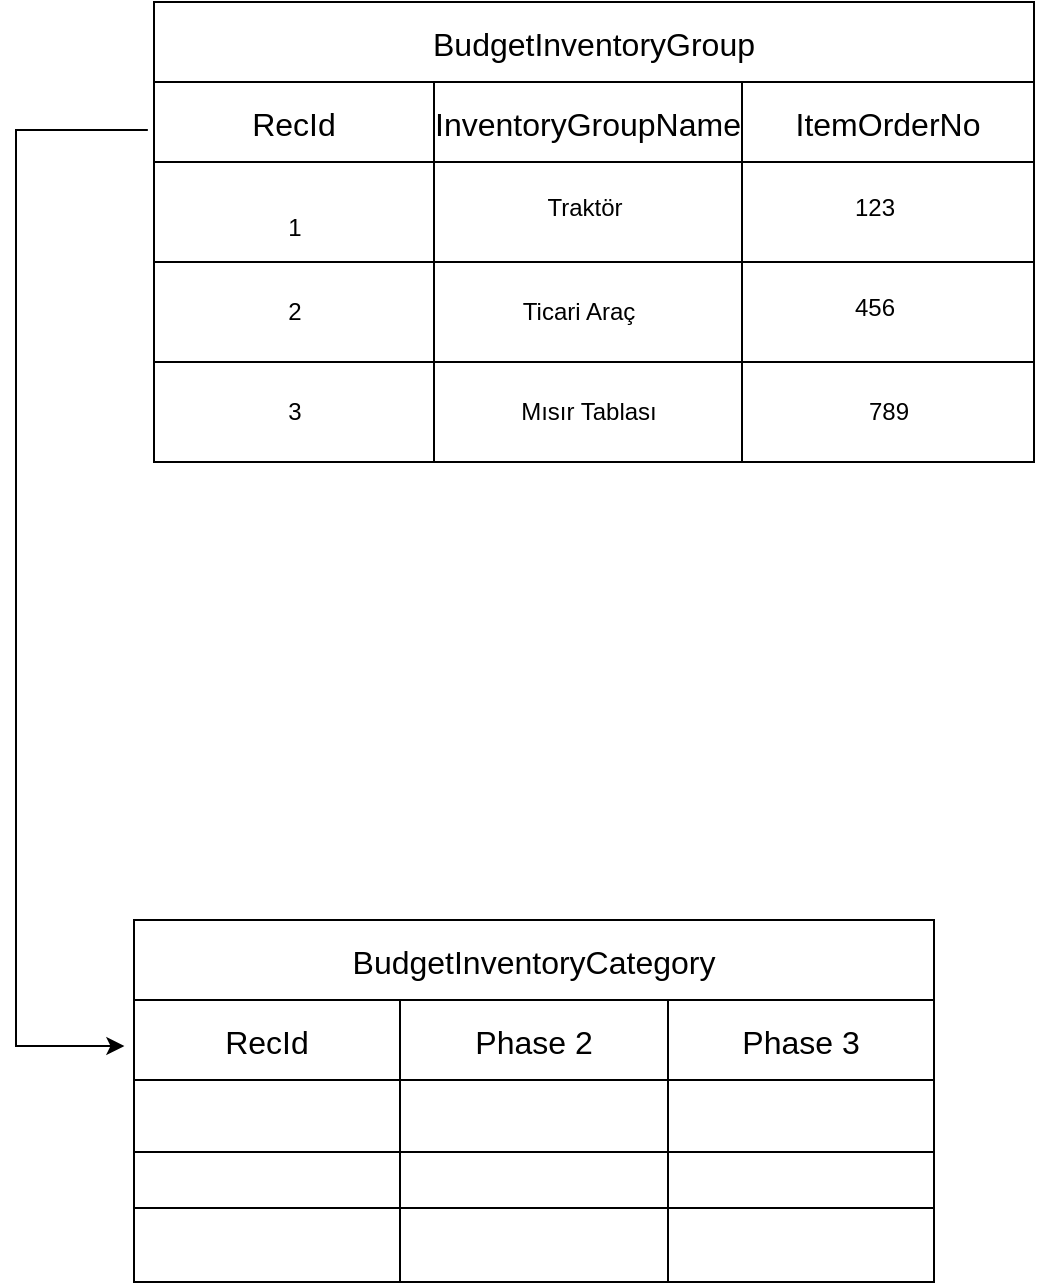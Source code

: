 <mxfile version="21.6.8" type="github">
  <diagram id="C5RBs43oDa-KdzZeNtuy" name="Page-1">
    <mxGraphModel dx="1434" dy="750" grid="1" gridSize="10" guides="1" tooltips="1" connect="1" arrows="1" fold="1" page="1" pageScale="1" pageWidth="827" pageHeight="1169" math="0" shadow="0">
      <root>
        <mxCell id="WIyWlLk6GJQsqaUBKTNV-0" />
        <mxCell id="WIyWlLk6GJQsqaUBKTNV-1" parent="WIyWlLk6GJQsqaUBKTNV-0" />
        <mxCell id="_sI9fXl2GTtRrqDUZF84-5" style="edgeStyle=orthogonalEdgeStyle;rounded=0;orthogonalLoop=1;jettySize=auto;html=1;exitX=0.5;exitY=1;exitDx=0;exitDy=0;" edge="1" parent="WIyWlLk6GJQsqaUBKTNV-1">
          <mxGeometry relative="1" as="geometry">
            <mxPoint x="245" y="610" as="sourcePoint" />
            <mxPoint x="245" y="610" as="targetPoint" />
          </mxGeometry>
        </mxCell>
        <mxCell id="_sI9fXl2GTtRrqDUZF84-6" style="edgeStyle=orthogonalEdgeStyle;rounded=0;orthogonalLoop=1;jettySize=auto;html=1;exitX=0.5;exitY=1;exitDx=0;exitDy=0;" edge="1" parent="WIyWlLk6GJQsqaUBKTNV-1">
          <mxGeometry relative="1" as="geometry">
            <mxPoint x="245" y="610" as="sourcePoint" />
            <mxPoint x="245" y="610" as="targetPoint" />
          </mxGeometry>
        </mxCell>
        <mxCell id="_sI9fXl2GTtRrqDUZF84-86" value="BudgetInventoryGroup" style="shape=table;childLayout=tableLayout;startSize=40;collapsible=0;recursiveResize=0;expand=0;fontSize=16;" vertex="1" parent="WIyWlLk6GJQsqaUBKTNV-1">
          <mxGeometry x="150" y="310" width="440" height="230" as="geometry" />
        </mxCell>
        <mxCell id="_sI9fXl2GTtRrqDUZF84-87" value="" style="shape=tableRow;horizontal=0;swimlaneHead=0;swimlaneBody=0;top=0;left=0;strokeColor=inherit;bottom=0;right=0;dropTarget=0;fontStyle=0;fillColor=none;points=[[0,0.5],[1,0.5]];portConstraint=eastwest;startSize=0;collapsible=0;recursiveResize=0;expand=0;fontSize=16;" vertex="1" parent="_sI9fXl2GTtRrqDUZF84-86">
          <mxGeometry y="40" width="440" height="90" as="geometry" />
        </mxCell>
        <mxCell id="_sI9fXl2GTtRrqDUZF84-88" value="RecId" style="swimlane;swimlaneHead=0;swimlaneBody=0;fontStyle=0;strokeColor=inherit;connectable=0;fillColor=none;startSize=40;collapsible=0;recursiveResize=0;expand=0;fontSize=16;" vertex="1" parent="_sI9fXl2GTtRrqDUZF84-87">
          <mxGeometry width="140" height="90" as="geometry">
            <mxRectangle width="140" height="90" as="alternateBounds" />
          </mxGeometry>
        </mxCell>
        <mxCell id="_sI9fXl2GTtRrqDUZF84-89" value="InventoryGroupName" style="swimlane;swimlaneHead=0;swimlaneBody=0;fontStyle=0;strokeColor=inherit;connectable=0;fillColor=none;startSize=40;collapsible=0;recursiveResize=0;expand=0;fontSize=16;" vertex="1" parent="_sI9fXl2GTtRrqDUZF84-87">
          <mxGeometry x="140" width="154" height="90" as="geometry">
            <mxRectangle width="154" height="90" as="alternateBounds" />
          </mxGeometry>
        </mxCell>
        <mxCell id="_sI9fXl2GTtRrqDUZF84-102" value="Traktör" style="text;html=1;align=center;verticalAlign=middle;resizable=0;points=[];autosize=1;strokeColor=none;fillColor=none;" vertex="1" parent="_sI9fXl2GTtRrqDUZF84-89">
          <mxGeometry x="45" y="48" width="60" height="30" as="geometry" />
        </mxCell>
        <mxCell id="_sI9fXl2GTtRrqDUZF84-90" value="ItemOrderNo" style="swimlane;swimlaneHead=0;swimlaneBody=0;fontStyle=0;strokeColor=inherit;connectable=0;fillColor=none;startSize=40;collapsible=0;recursiveResize=0;expand=0;fontSize=16;" vertex="1" parent="_sI9fXl2GTtRrqDUZF84-87">
          <mxGeometry x="294" width="146" height="90" as="geometry">
            <mxRectangle width="146" height="90" as="alternateBounds" />
          </mxGeometry>
        </mxCell>
        <mxCell id="_sI9fXl2GTtRrqDUZF84-106" value="123" style="text;html=1;align=center;verticalAlign=middle;resizable=0;points=[];autosize=1;strokeColor=none;fillColor=none;" vertex="1" parent="_sI9fXl2GTtRrqDUZF84-90">
          <mxGeometry x="46" y="48" width="40" height="30" as="geometry" />
        </mxCell>
        <mxCell id="_sI9fXl2GTtRrqDUZF84-91" value="" style="shape=tableRow;horizontal=0;swimlaneHead=0;swimlaneBody=0;top=0;left=0;strokeColor=inherit;bottom=0;right=0;dropTarget=0;fontStyle=0;fillColor=none;points=[[0,0.5],[1,0.5]];portConstraint=eastwest;startSize=0;collapsible=0;recursiveResize=0;expand=0;fontSize=16;" vertex="1" parent="_sI9fXl2GTtRrqDUZF84-86">
          <mxGeometry y="130" width="440" height="50" as="geometry" />
        </mxCell>
        <mxCell id="_sI9fXl2GTtRrqDUZF84-92" value="" style="swimlane;swimlaneHead=0;swimlaneBody=0;fontStyle=0;connectable=0;strokeColor=inherit;fillColor=none;startSize=0;collapsible=0;recursiveResize=0;expand=0;fontSize=16;" vertex="1" parent="_sI9fXl2GTtRrqDUZF84-91">
          <mxGeometry width="140" height="50" as="geometry">
            <mxRectangle width="140" height="50" as="alternateBounds" />
          </mxGeometry>
        </mxCell>
        <mxCell id="_sI9fXl2GTtRrqDUZF84-100" value="2" style="text;html=1;align=center;verticalAlign=middle;resizable=0;points=[];autosize=1;strokeColor=none;fillColor=none;" vertex="1" parent="_sI9fXl2GTtRrqDUZF84-92">
          <mxGeometry x="55" y="10" width="30" height="30" as="geometry" />
        </mxCell>
        <mxCell id="_sI9fXl2GTtRrqDUZF84-93" value="" style="swimlane;swimlaneHead=0;swimlaneBody=0;fontStyle=0;connectable=0;strokeColor=inherit;fillColor=none;startSize=0;collapsible=0;recursiveResize=0;expand=0;fontSize=16;" vertex="1" parent="_sI9fXl2GTtRrqDUZF84-91">
          <mxGeometry x="140" width="154" height="50" as="geometry">
            <mxRectangle width="154" height="50" as="alternateBounds" />
          </mxGeometry>
        </mxCell>
        <mxCell id="_sI9fXl2GTtRrqDUZF84-103" value="Ticari Araç" style="text;html=1;align=center;verticalAlign=middle;resizable=0;points=[];autosize=1;strokeColor=none;fillColor=none;" vertex="1" parent="_sI9fXl2GTtRrqDUZF84-93">
          <mxGeometry x="32" y="10" width="80" height="30" as="geometry" />
        </mxCell>
        <mxCell id="_sI9fXl2GTtRrqDUZF84-94" value="" style="swimlane;swimlaneHead=0;swimlaneBody=0;fontStyle=0;connectable=0;strokeColor=inherit;fillColor=none;startSize=0;collapsible=0;recursiveResize=0;expand=0;fontSize=16;" vertex="1" parent="_sI9fXl2GTtRrqDUZF84-91">
          <mxGeometry x="294" width="146" height="50" as="geometry">
            <mxRectangle width="146" height="50" as="alternateBounds" />
          </mxGeometry>
        </mxCell>
        <mxCell id="_sI9fXl2GTtRrqDUZF84-95" value="" style="shape=tableRow;horizontal=0;swimlaneHead=0;swimlaneBody=0;top=0;left=0;strokeColor=inherit;bottom=0;right=0;dropTarget=0;fontStyle=0;fillColor=none;points=[[0,0.5],[1,0.5]];portConstraint=eastwest;startSize=0;collapsible=0;recursiveResize=0;expand=0;fontSize=16;" vertex="1" parent="_sI9fXl2GTtRrqDUZF84-86">
          <mxGeometry y="180" width="440" height="50" as="geometry" />
        </mxCell>
        <mxCell id="_sI9fXl2GTtRrqDUZF84-96" value="" style="swimlane;swimlaneHead=0;swimlaneBody=0;fontStyle=0;connectable=0;strokeColor=inherit;fillColor=none;startSize=0;collapsible=0;recursiveResize=0;expand=0;fontSize=16;" vertex="1" parent="_sI9fXl2GTtRrqDUZF84-95">
          <mxGeometry width="140" height="50" as="geometry">
            <mxRectangle width="140" height="50" as="alternateBounds" />
          </mxGeometry>
        </mxCell>
        <mxCell id="_sI9fXl2GTtRrqDUZF84-101" value="3" style="text;html=1;align=center;verticalAlign=middle;resizable=0;points=[];autosize=1;strokeColor=none;fillColor=none;" vertex="1" parent="_sI9fXl2GTtRrqDUZF84-96">
          <mxGeometry x="55" y="10" width="30" height="30" as="geometry" />
        </mxCell>
        <mxCell id="_sI9fXl2GTtRrqDUZF84-97" value="" style="swimlane;swimlaneHead=0;swimlaneBody=0;fontStyle=0;connectable=0;strokeColor=inherit;fillColor=none;startSize=0;collapsible=0;recursiveResize=0;expand=0;fontSize=16;" vertex="1" parent="_sI9fXl2GTtRrqDUZF84-95">
          <mxGeometry x="140" width="154" height="50" as="geometry">
            <mxRectangle width="154" height="50" as="alternateBounds" />
          </mxGeometry>
        </mxCell>
        <mxCell id="_sI9fXl2GTtRrqDUZF84-105" value="Mısır Tablası" style="text;html=1;align=center;verticalAlign=middle;resizable=0;points=[];autosize=1;strokeColor=none;fillColor=none;" vertex="1" parent="_sI9fXl2GTtRrqDUZF84-97">
          <mxGeometry x="32" y="10" width="90" height="30" as="geometry" />
        </mxCell>
        <mxCell id="_sI9fXl2GTtRrqDUZF84-98" value="" style="swimlane;swimlaneHead=0;swimlaneBody=0;fontStyle=0;connectable=0;strokeColor=inherit;fillColor=none;startSize=0;collapsible=0;recursiveResize=0;expand=0;fontSize=16;" vertex="1" parent="_sI9fXl2GTtRrqDUZF84-95">
          <mxGeometry x="294" width="146" height="50" as="geometry">
            <mxRectangle width="146" height="50" as="alternateBounds" />
          </mxGeometry>
        </mxCell>
        <mxCell id="_sI9fXl2GTtRrqDUZF84-108" value="789" style="text;html=1;align=center;verticalAlign=middle;resizable=0;points=[];autosize=1;strokeColor=none;fillColor=none;" vertex="1" parent="_sI9fXl2GTtRrqDUZF84-98">
          <mxGeometry x="53" y="10" width="40" height="30" as="geometry" />
        </mxCell>
        <mxCell id="_sI9fXl2GTtRrqDUZF84-99" value="1" style="text;html=1;align=center;verticalAlign=middle;resizable=0;points=[];autosize=1;strokeColor=none;fillColor=none;" vertex="1" parent="WIyWlLk6GJQsqaUBKTNV-1">
          <mxGeometry x="205" y="408" width="30" height="30" as="geometry" />
        </mxCell>
        <mxCell id="_sI9fXl2GTtRrqDUZF84-107" value="456" style="text;html=1;align=center;verticalAlign=middle;resizable=0;points=[];autosize=1;strokeColor=none;fillColor=none;" vertex="1" parent="WIyWlLk6GJQsqaUBKTNV-1">
          <mxGeometry x="490" y="448" width="40" height="30" as="geometry" />
        </mxCell>
        <mxCell id="_sI9fXl2GTtRrqDUZF84-116" style="edgeStyle=orthogonalEdgeStyle;rounded=0;orthogonalLoop=1;jettySize=auto;html=1;exitX=-0.007;exitY=0.267;exitDx=0;exitDy=0;exitPerimeter=0;entryX=-0.012;entryY=0.303;entryDx=0;entryDy=0;entryPerimeter=0;" edge="1" parent="WIyWlLk6GJQsqaUBKTNV-1" source="_sI9fXl2GTtRrqDUZF84-87" target="_sI9fXl2GTtRrqDUZF84-118">
          <mxGeometry relative="1" as="geometry">
            <mxPoint x="80" y="760" as="targetPoint" />
            <Array as="points">
              <mxPoint x="81" y="374" />
              <mxPoint x="81" y="832" />
            </Array>
          </mxGeometry>
        </mxCell>
        <mxCell id="_sI9fXl2GTtRrqDUZF84-117" value="BudgetInventoryCategory" style="shape=table;childLayout=tableLayout;startSize=40;collapsible=0;recursiveResize=0;expand=0;fontSize=16;" vertex="1" parent="WIyWlLk6GJQsqaUBKTNV-1">
          <mxGeometry x="140" y="769" width="400" height="181" as="geometry" />
        </mxCell>
        <mxCell id="_sI9fXl2GTtRrqDUZF84-118" value="" style="shape=tableRow;horizontal=0;swimlaneHead=0;swimlaneBody=0;top=0;left=0;strokeColor=inherit;bottom=0;right=0;dropTarget=0;fontStyle=0;fillColor=none;points=[[0,0.5],[1,0.5]];portConstraint=eastwest;startSize=0;collapsible=0;recursiveResize=0;expand=0;fontSize=16;" vertex="1" parent="_sI9fXl2GTtRrqDUZF84-117">
          <mxGeometry y="40" width="400" height="76" as="geometry" />
        </mxCell>
        <mxCell id="_sI9fXl2GTtRrqDUZF84-119" value="RecId" style="swimlane;swimlaneHead=0;swimlaneBody=0;fontStyle=0;strokeColor=inherit;connectable=0;fillColor=none;startSize=40;collapsible=0;recursiveResize=0;expand=0;fontSize=16;" vertex="1" parent="_sI9fXl2GTtRrqDUZF84-118">
          <mxGeometry width="133" height="76" as="geometry">
            <mxRectangle width="133" height="76" as="alternateBounds" />
          </mxGeometry>
        </mxCell>
        <mxCell id="_sI9fXl2GTtRrqDUZF84-120" value="Phase 2" style="swimlane;swimlaneHead=0;swimlaneBody=0;fontStyle=0;strokeColor=inherit;connectable=0;fillColor=none;startSize=40;collapsible=0;recursiveResize=0;expand=0;fontSize=16;" vertex="1" parent="_sI9fXl2GTtRrqDUZF84-118">
          <mxGeometry x="133" width="134" height="76" as="geometry">
            <mxRectangle width="134" height="76" as="alternateBounds" />
          </mxGeometry>
        </mxCell>
        <mxCell id="_sI9fXl2GTtRrqDUZF84-121" value="Phase 3" style="swimlane;swimlaneHead=0;swimlaneBody=0;fontStyle=0;strokeColor=inherit;connectable=0;fillColor=none;startSize=40;collapsible=0;recursiveResize=0;expand=0;fontSize=16;" vertex="1" parent="_sI9fXl2GTtRrqDUZF84-118">
          <mxGeometry x="267" width="133" height="76" as="geometry">
            <mxRectangle width="133" height="76" as="alternateBounds" />
          </mxGeometry>
        </mxCell>
        <mxCell id="_sI9fXl2GTtRrqDUZF84-122" value="" style="shape=tableRow;horizontal=0;swimlaneHead=0;swimlaneBody=0;top=0;left=0;strokeColor=inherit;bottom=0;right=0;dropTarget=0;fontStyle=0;fillColor=none;points=[[0,0.5],[1,0.5]];portConstraint=eastwest;startSize=0;collapsible=0;recursiveResize=0;expand=0;fontSize=16;" vertex="1" parent="_sI9fXl2GTtRrqDUZF84-117">
          <mxGeometry y="116" width="400" height="28" as="geometry" />
        </mxCell>
        <mxCell id="_sI9fXl2GTtRrqDUZF84-123" value="" style="swimlane;swimlaneHead=0;swimlaneBody=0;fontStyle=0;connectable=0;strokeColor=inherit;fillColor=none;startSize=0;collapsible=0;recursiveResize=0;expand=0;fontSize=16;" vertex="1" parent="_sI9fXl2GTtRrqDUZF84-122">
          <mxGeometry width="133" height="28" as="geometry">
            <mxRectangle width="133" height="28" as="alternateBounds" />
          </mxGeometry>
        </mxCell>
        <mxCell id="_sI9fXl2GTtRrqDUZF84-124" value="" style="swimlane;swimlaneHead=0;swimlaneBody=0;fontStyle=0;connectable=0;strokeColor=inherit;fillColor=none;startSize=0;collapsible=0;recursiveResize=0;expand=0;fontSize=16;" vertex="1" parent="_sI9fXl2GTtRrqDUZF84-122">
          <mxGeometry x="133" width="134" height="28" as="geometry">
            <mxRectangle width="134" height="28" as="alternateBounds" />
          </mxGeometry>
        </mxCell>
        <mxCell id="_sI9fXl2GTtRrqDUZF84-125" value="" style="swimlane;swimlaneHead=0;swimlaneBody=0;fontStyle=0;connectable=0;strokeColor=inherit;fillColor=none;startSize=0;collapsible=0;recursiveResize=0;expand=0;fontSize=16;" vertex="1" parent="_sI9fXl2GTtRrqDUZF84-122">
          <mxGeometry x="267" width="133" height="28" as="geometry">
            <mxRectangle width="133" height="28" as="alternateBounds" />
          </mxGeometry>
        </mxCell>
        <mxCell id="_sI9fXl2GTtRrqDUZF84-126" value="" style="shape=tableRow;horizontal=0;swimlaneHead=0;swimlaneBody=0;top=0;left=0;strokeColor=inherit;bottom=0;right=0;dropTarget=0;fontStyle=0;fillColor=none;points=[[0,0.5],[1,0.5]];portConstraint=eastwest;startSize=0;collapsible=0;recursiveResize=0;expand=0;fontSize=16;" vertex="1" parent="_sI9fXl2GTtRrqDUZF84-117">
          <mxGeometry y="144" width="400" height="37" as="geometry" />
        </mxCell>
        <mxCell id="_sI9fXl2GTtRrqDUZF84-127" value="" style="swimlane;swimlaneHead=0;swimlaneBody=0;fontStyle=0;connectable=0;strokeColor=inherit;fillColor=none;startSize=0;collapsible=0;recursiveResize=0;expand=0;fontSize=16;" vertex="1" parent="_sI9fXl2GTtRrqDUZF84-126">
          <mxGeometry width="133" height="37" as="geometry">
            <mxRectangle width="133" height="37" as="alternateBounds" />
          </mxGeometry>
        </mxCell>
        <mxCell id="_sI9fXl2GTtRrqDUZF84-128" value="" style="swimlane;swimlaneHead=0;swimlaneBody=0;fontStyle=0;connectable=0;strokeColor=inherit;fillColor=none;startSize=0;collapsible=0;recursiveResize=0;expand=0;fontSize=16;" vertex="1" parent="_sI9fXl2GTtRrqDUZF84-126">
          <mxGeometry x="133" width="134" height="37" as="geometry">
            <mxRectangle width="134" height="37" as="alternateBounds" />
          </mxGeometry>
        </mxCell>
        <mxCell id="_sI9fXl2GTtRrqDUZF84-129" value="" style="swimlane;swimlaneHead=0;swimlaneBody=0;fontStyle=0;connectable=0;strokeColor=inherit;fillColor=none;startSize=0;collapsible=0;recursiveResize=0;expand=0;fontSize=16;" vertex="1" parent="_sI9fXl2GTtRrqDUZF84-126">
          <mxGeometry x="267" width="133" height="37" as="geometry">
            <mxRectangle width="133" height="37" as="alternateBounds" />
          </mxGeometry>
        </mxCell>
      </root>
    </mxGraphModel>
  </diagram>
</mxfile>

